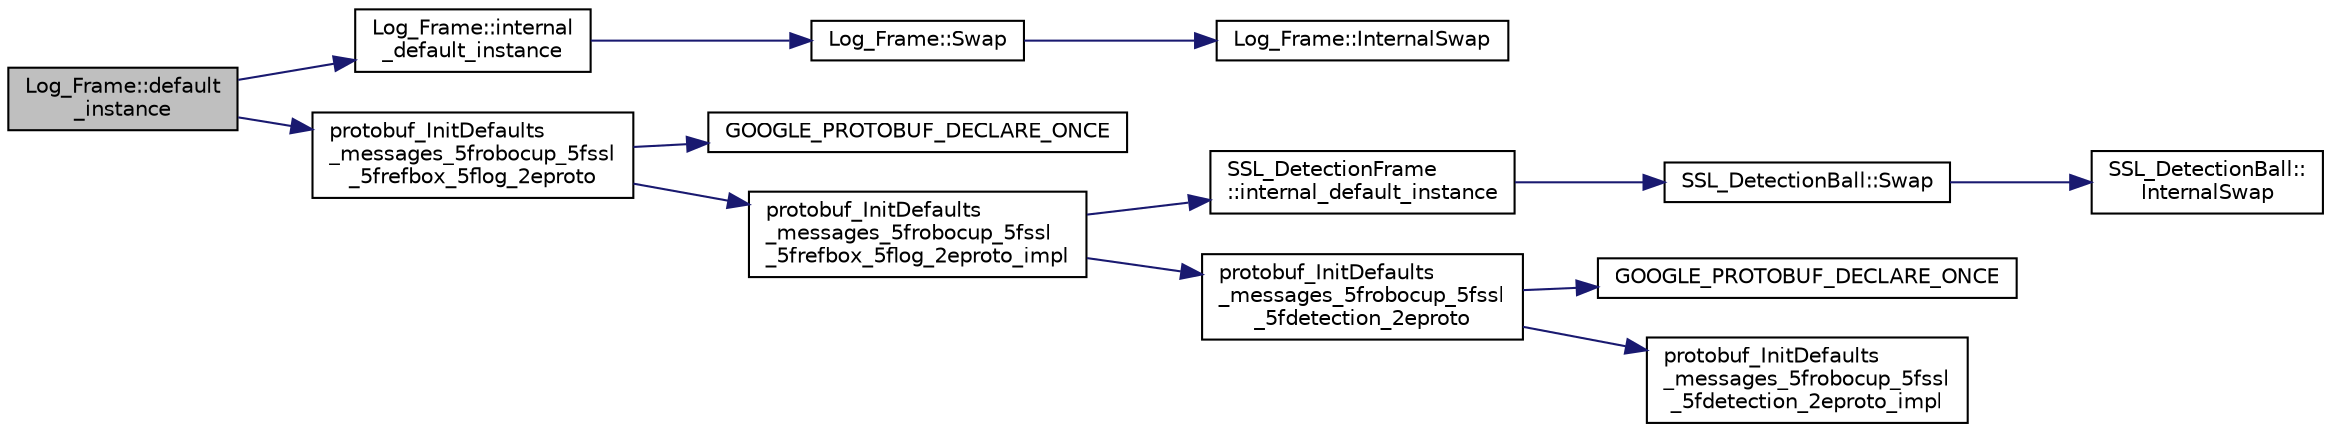 digraph "Log_Frame::default_instance"
{
 // INTERACTIVE_SVG=YES
  edge [fontname="Helvetica",fontsize="10",labelfontname="Helvetica",labelfontsize="10"];
  node [fontname="Helvetica",fontsize="10",shape=record];
  rankdir="LR";
  Node1 [label="Log_Frame::default\l_instance",height=0.2,width=0.4,color="black", fillcolor="grey75", style="filled", fontcolor="black"];
  Node1 -> Node2 [color="midnightblue",fontsize="10",style="solid",fontname="Helvetica"];
  Node2 [label="Log_Frame::internal\l_default_instance",height=0.2,width=0.4,color="black", fillcolor="white", style="filled",URL="$da/d8c/class_log___frame.html#aac7948a7f046705cbfcc84c72fcc4ca7"];
  Node2 -> Node3 [color="midnightblue",fontsize="10",style="solid",fontname="Helvetica"];
  Node3 [label="Log_Frame::Swap",height=0.2,width=0.4,color="black", fillcolor="white", style="filled",URL="$da/d8c/class_log___frame.html#aad127488b2ffc3356560277ddb08e04c"];
  Node3 -> Node4 [color="midnightblue",fontsize="10",style="solid",fontname="Helvetica"];
  Node4 [label="Log_Frame::InternalSwap",height=0.2,width=0.4,color="black", fillcolor="white", style="filled",URL="$da/d8c/class_log___frame.html#ac3cc44d9fcb64501c38c563cf5b5802e"];
  Node1 -> Node5 [color="midnightblue",fontsize="10",style="solid",fontname="Helvetica"];
  Node5 [label="protobuf_InitDefaults\l_messages_5frobocup_5fssl\l_5frefbox_5flog_2eproto",height=0.2,width=0.4,color="black", fillcolor="white", style="filled",URL="$dc/d05/grsim__comm_2include_2proto_2messages__robocup__ssl__refbox__log_8pb_8cc.html#a01a8b0f267aae4ee09bf5044b755ece7"];
  Node5 -> Node6 [color="midnightblue",fontsize="10",style="solid",fontname="Helvetica"];
  Node6 [label="GOOGLE_PROTOBUF_DECLARE_ONCE",height=0.2,width=0.4,color="black", fillcolor="white", style="filled",URL="$dc/d05/grsim__comm_2include_2proto_2messages__robocup__ssl__refbox__log_8pb_8cc.html#a3313e20d50668229b66f37793f2ceaa2"];
  Node5 -> Node7 [color="midnightblue",fontsize="10",style="solid",fontname="Helvetica"];
  Node7 [label="protobuf_InitDefaults\l_messages_5frobocup_5fssl\l_5frefbox_5flog_2eproto_impl",height=0.2,width=0.4,color="black", fillcolor="white", style="filled",URL="$dc/d05/grsim__comm_2include_2proto_2messages__robocup__ssl__refbox__log_8pb_8cc.html#a90a13ffd2bb2e3bd4b3fd98ad41cdae7"];
  Node7 -> Node8 [color="midnightblue",fontsize="10",style="solid",fontname="Helvetica"];
  Node8 [label="SSL_DetectionFrame\l::internal_default_instance",height=0.2,width=0.4,color="black", fillcolor="white", style="filled",URL="$d3/dd1/class_s_s_l___detection_frame.html#ad797433fe7d6ec9e8eb587b3162e8811"];
  Node8 -> Node9 [color="midnightblue",fontsize="10",style="solid",fontname="Helvetica"];
  Node9 [label="SSL_DetectionBall::Swap",height=0.2,width=0.4,color="black", fillcolor="white", style="filled",URL="$da/d53/class_s_s_l___detection_ball.html#a381f7671916a343facc4e42d27ca197b"];
  Node9 -> Node10 [color="midnightblue",fontsize="10",style="solid",fontname="Helvetica"];
  Node10 [label="SSL_DetectionBall::\lInternalSwap",height=0.2,width=0.4,color="black", fillcolor="white", style="filled",URL="$da/d53/class_s_s_l___detection_ball.html#aa06f05deb8cce7d062877bdbb7aa19be"];
  Node7 -> Node11 [color="midnightblue",fontsize="10",style="solid",fontname="Helvetica"];
  Node11 [label="protobuf_InitDefaults\l_messages_5frobocup_5fssl\l_5fdetection_2eproto",height=0.2,width=0.4,color="black", fillcolor="white", style="filled",URL="$df/d04/grsim__comm_2include_2proto_2messages__robocup__ssl__detection_8pb_8cc.html#a425d1f6fcc173f26d39e6722d666fded"];
  Node11 -> Node12 [color="midnightblue",fontsize="10",style="solid",fontname="Helvetica"];
  Node12 [label="GOOGLE_PROTOBUF_DECLARE_ONCE",height=0.2,width=0.4,color="black", fillcolor="white", style="filled",URL="$df/d04/grsim__comm_2include_2proto_2messages__robocup__ssl__detection_8pb_8cc.html#a5d167962f0e8007dae5d2c3ecf88a1ec"];
  Node11 -> Node13 [color="midnightblue",fontsize="10",style="solid",fontname="Helvetica"];
  Node13 [label="protobuf_InitDefaults\l_messages_5frobocup_5fssl\l_5fdetection_2eproto_impl",height=0.2,width=0.4,color="black", fillcolor="white", style="filled",URL="$df/d04/grsim__comm_2include_2proto_2messages__robocup__ssl__detection_8pb_8cc.html#a9c0a09515acf87179f94c434816cacd2"];
}
